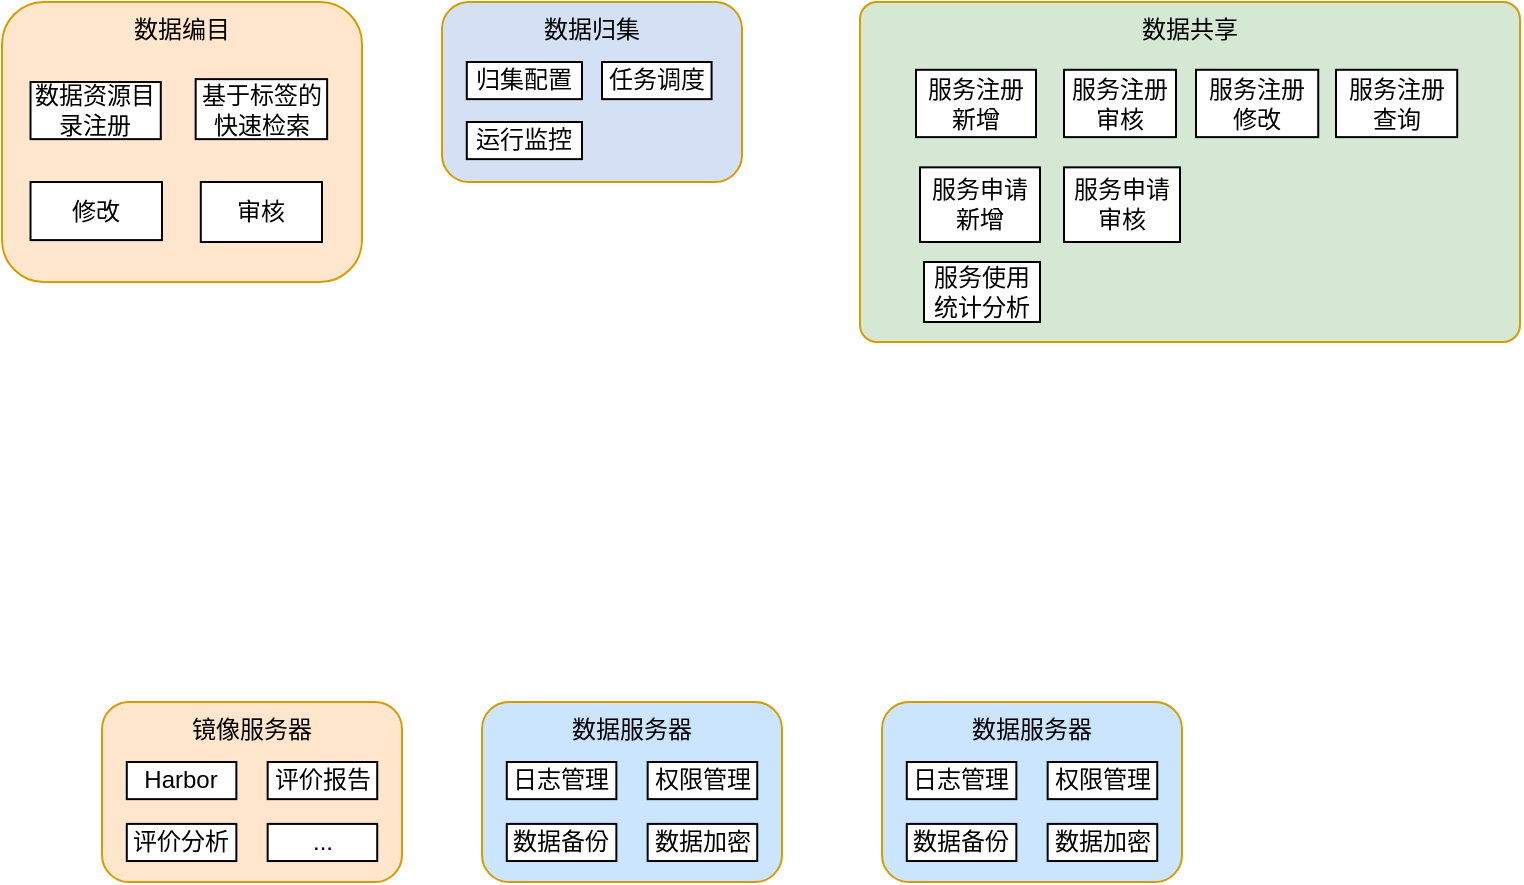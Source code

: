 <mxfile version="20.2.3" type="github">
  <diagram id="Cf0lLEK_9qnLcHxA3XWf" name="部署图">
    <mxGraphModel dx="868" dy="620" grid="1" gridSize="10" guides="1" tooltips="1" connect="1" arrows="1" fold="1" page="1" pageScale="1" pageWidth="827" pageHeight="1169" math="0" shadow="0">
      <root>
        <mxCell id="0" />
        <mxCell id="1" parent="0" />
        <mxCell id="Lmyy_30AQW-yStVO0VXv-1" value="" style="group" vertex="1" connectable="0" parent="1">
          <mxGeometry x="40" y="50" width="180" height="140" as="geometry" />
        </mxCell>
        <mxCell id="Lmyy_30AQW-yStVO0VXv-2" value="数据编目" style="rounded=1;whiteSpace=wrap;html=1;fillColor=#ffe6cc;strokeColor=#d79b00;verticalAlign=top;" vertex="1" parent="Lmyy_30AQW-yStVO0VXv-1">
          <mxGeometry width="180" height="140" as="geometry" />
        </mxCell>
        <mxCell id="Lmyy_30AQW-yStVO0VXv-3" value="基于标签的快速检索" style="rounded=0;whiteSpace=wrap;html=1;" vertex="1" parent="Lmyy_30AQW-yStVO0VXv-1">
          <mxGeometry x="96.83" y="38.57" width="65.74" height="30" as="geometry" />
        </mxCell>
        <mxCell id="Lmyy_30AQW-yStVO0VXv-4" value="数据资源目录注册" style="rounded=0;whiteSpace=wrap;html=1;" vertex="1" parent="Lmyy_30AQW-yStVO0VXv-1">
          <mxGeometry x="14.26" y="40" width="65.13" height="28.57" as="geometry" />
        </mxCell>
        <mxCell id="Lmyy_30AQW-yStVO0VXv-5" value="修改" style="rounded=0;whiteSpace=wrap;html=1;" vertex="1" parent="Lmyy_30AQW-yStVO0VXv-1">
          <mxGeometry x="14.26" y="90" width="65.74" height="29.05" as="geometry" />
        </mxCell>
        <mxCell id="Lmyy_30AQW-yStVO0VXv-6" value="审核" style="rounded=0;whiteSpace=wrap;html=1;" vertex="1" parent="Lmyy_30AQW-yStVO0VXv-1">
          <mxGeometry x="99.4" y="90" width="60.6" height="30" as="geometry" />
        </mxCell>
        <mxCell id="Lmyy_30AQW-yStVO0VXv-7" value="" style="group;fillColor=default;fillStyle=hatch;container=0;" vertex="1" connectable="0" parent="1">
          <mxGeometry x="50" y="210" width="150" height="90.001" as="geometry" />
        </mxCell>
        <mxCell id="Lmyy_30AQW-yStVO0VXv-16" value="" style="group;fillColor=default;fillStyle=hatch;" vertex="1" connectable="0" parent="1">
          <mxGeometry x="260" y="50" width="150" height="90.001" as="geometry" />
        </mxCell>
        <mxCell id="Lmyy_30AQW-yStVO0VXv-17" value="数据归集" style="rounded=1;whiteSpace=wrap;html=1;fillColor=#D4E1F5;strokeColor=#d79b00;verticalAlign=top;" vertex="1" parent="Lmyy_30AQW-yStVO0VXv-16">
          <mxGeometry width="150" height="90" as="geometry" />
        </mxCell>
        <mxCell id="Lmyy_30AQW-yStVO0VXv-18" value="归集配置" style="rounded=0;whiteSpace=wrap;html=1;" vertex="1" parent="Lmyy_30AQW-yStVO0VXv-16">
          <mxGeometry x="12.4" y="30" width="57.6" height="18.57" as="geometry" />
        </mxCell>
        <mxCell id="Lmyy_30AQW-yStVO0VXv-19" value="任务调度" style="rounded=0;whiteSpace=wrap;html=1;" vertex="1" parent="Lmyy_30AQW-yStVO0VXv-16">
          <mxGeometry x="80.001" y="29.999" width="54.783" height="18.571" as="geometry" />
        </mxCell>
        <mxCell id="Lmyy_30AQW-yStVO0VXv-20" value="运行监控" style="rounded=0;whiteSpace=wrap;html=1;" vertex="1" parent="Lmyy_30AQW-yStVO0VXv-16">
          <mxGeometry x="12.4" y="60" width="57.6" height="18.57" as="geometry" />
        </mxCell>
        <mxCell id="Lmyy_30AQW-yStVO0VXv-21" value="" style="group;fillColor=default;fillStyle=hatch;" vertex="1" connectable="0" parent="1">
          <mxGeometry x="470" y="50" width="330" height="170" as="geometry" />
        </mxCell>
        <mxCell id="Lmyy_30AQW-yStVO0VXv-22" value="" style="group" vertex="1" connectable="0" parent="Lmyy_30AQW-yStVO0VXv-21">
          <mxGeometry x="-1" width="330" height="170" as="geometry" />
        </mxCell>
        <mxCell id="Lmyy_30AQW-yStVO0VXv-23" value="数据共享" style="rounded=1;whiteSpace=wrap;html=1;fillColor=#D5E8D4;strokeColor=#d79b00;verticalAlign=top;arcSize=5;" vertex="1" parent="Lmyy_30AQW-yStVO0VXv-22">
          <mxGeometry width="330" height="170" as="geometry" />
        </mxCell>
        <mxCell id="Lmyy_30AQW-yStVO0VXv-24" value="服务注册新增" style="rounded=0;whiteSpace=wrap;html=1;" vertex="1" parent="Lmyy_30AQW-yStVO0VXv-22">
          <mxGeometry x="28" y="33.9" width="60" height="33.66" as="geometry" />
        </mxCell>
        <mxCell id="Lmyy_30AQW-yStVO0VXv-25" value="服务注册审核" style="rounded=0;whiteSpace=wrap;html=1;" vertex="1" parent="Lmyy_30AQW-yStVO0VXv-22">
          <mxGeometry x="102" y="33.9" width="56" height="33.66" as="geometry" />
        </mxCell>
        <mxCell id="Lmyy_30AQW-yStVO0VXv-26" value="服务注册修改" style="rounded=0;whiteSpace=wrap;html=1;" vertex="1" parent="Lmyy_30AQW-yStVO0VXv-22">
          <mxGeometry x="168" y="33.9" width="61.12" height="33.66" as="geometry" />
        </mxCell>
        <mxCell id="Lmyy_30AQW-yStVO0VXv-27" value="服务注册查询" style="rounded=0;whiteSpace=wrap;html=1;" vertex="1" parent="Lmyy_30AQW-yStVO0VXv-22">
          <mxGeometry x="238" y="33.9" width="60.6" height="33.66" as="geometry" />
        </mxCell>
        <mxCell id="Lmyy_30AQW-yStVO0VXv-28" value="服务申请新增" style="rounded=0;whiteSpace=wrap;html=1;" vertex="1" parent="Lmyy_30AQW-yStVO0VXv-22">
          <mxGeometry x="30" y="82.67" width="60" height="37.33" as="geometry" />
        </mxCell>
        <mxCell id="Lmyy_30AQW-yStVO0VXv-29" value="服务申请审核" style="rounded=0;whiteSpace=wrap;html=1;" vertex="1" parent="Lmyy_30AQW-yStVO0VXv-22">
          <mxGeometry x="102" y="82.67" width="58" height="37.33" as="geometry" />
        </mxCell>
        <mxCell id="Lmyy_30AQW-yStVO0VXv-30" value="服务使用统计分析" style="rounded=0;whiteSpace=wrap;html=1;" vertex="1" parent="Lmyy_30AQW-yStVO0VXv-22">
          <mxGeometry x="32" y="130" width="58" height="30" as="geometry" />
        </mxCell>
        <mxCell id="Lmyy_30AQW-yStVO0VXv-31" value="" style="group" vertex="1" connectable="0" parent="1">
          <mxGeometry x="280" y="400" width="150" height="90" as="geometry" />
        </mxCell>
        <mxCell id="Lmyy_30AQW-yStVO0VXv-32" value="数据服务器" style="rounded=1;whiteSpace=wrap;html=1;fillColor=#CCE5FF;strokeColor=#d79b00;verticalAlign=top;" vertex="1" parent="Lmyy_30AQW-yStVO0VXv-31">
          <mxGeometry width="150" height="90" as="geometry" />
        </mxCell>
        <mxCell id="Lmyy_30AQW-yStVO0VXv-33" value="数据备份" style="rounded=0;whiteSpace=wrap;html=1;" vertex="1" parent="Lmyy_30AQW-yStVO0VXv-31">
          <mxGeometry x="12.396" y="60.952" width="54.783" height="18.571" as="geometry" />
        </mxCell>
        <mxCell id="Lmyy_30AQW-yStVO0VXv-34" value="数据加密" style="rounded=0;whiteSpace=wrap;html=1;" vertex="1" parent="Lmyy_30AQW-yStVO0VXv-31">
          <mxGeometry x="82.831" y="60.952" width="54.783" height="18.571" as="geometry" />
        </mxCell>
        <mxCell id="Lmyy_30AQW-yStVO0VXv-35" value="日志管理" style="rounded=0;whiteSpace=wrap;html=1;" vertex="1" parent="Lmyy_30AQW-yStVO0VXv-31">
          <mxGeometry x="12.396" y="29.999" width="54.783" height="18.571" as="geometry" />
        </mxCell>
        <mxCell id="Lmyy_30AQW-yStVO0VXv-36" value="权限管理" style="rounded=0;whiteSpace=wrap;html=1;" vertex="1" parent="Lmyy_30AQW-yStVO0VXv-31">
          <mxGeometry x="82.831" y="29.999" width="54.783" height="18.571" as="geometry" />
        </mxCell>
        <mxCell id="Lmyy_30AQW-yStVO0VXv-37" value="" style="group" vertex="1" connectable="0" parent="1">
          <mxGeometry x="90" y="400" width="150" height="90" as="geometry" />
        </mxCell>
        <mxCell id="Lmyy_30AQW-yStVO0VXv-38" value="镜像服务器" style="rounded=1;whiteSpace=wrap;html=1;fillColor=#ffe6cc;strokeColor=#d79b00;verticalAlign=top;" vertex="1" parent="Lmyy_30AQW-yStVO0VXv-37">
          <mxGeometry width="150" height="90" as="geometry" />
        </mxCell>
        <mxCell id="Lmyy_30AQW-yStVO0VXv-39" value="评价分析" style="rounded=0;whiteSpace=wrap;html=1;" vertex="1" parent="Lmyy_30AQW-yStVO0VXv-37">
          <mxGeometry x="12.396" y="60.952" width="54.783" height="18.571" as="geometry" />
        </mxCell>
        <mxCell id="Lmyy_30AQW-yStVO0VXv-40" value="..." style="rounded=0;whiteSpace=wrap;html=1;" vertex="1" parent="Lmyy_30AQW-yStVO0VXv-37">
          <mxGeometry x="82.831" y="60.952" width="54.783" height="18.571" as="geometry" />
        </mxCell>
        <mxCell id="Lmyy_30AQW-yStVO0VXv-41" value="Harbor" style="rounded=0;whiteSpace=wrap;html=1;" vertex="1" parent="Lmyy_30AQW-yStVO0VXv-37">
          <mxGeometry x="12.396" y="29.999" width="54.783" height="18.571" as="geometry" />
        </mxCell>
        <mxCell id="Lmyy_30AQW-yStVO0VXv-42" value="评价报告" style="rounded=0;whiteSpace=wrap;html=1;" vertex="1" parent="Lmyy_30AQW-yStVO0VXv-37">
          <mxGeometry x="82.831" y="29.999" width="54.783" height="18.571" as="geometry" />
        </mxCell>
        <mxCell id="Lmyy_30AQW-yStVO0VXv-45" value="" style="group" vertex="1" connectable="0" parent="1">
          <mxGeometry x="480" y="400" width="150" height="90" as="geometry" />
        </mxCell>
        <mxCell id="Lmyy_30AQW-yStVO0VXv-46" value="数据服务器" style="rounded=1;whiteSpace=wrap;html=1;fillColor=#CCE5FF;strokeColor=#d79b00;verticalAlign=top;" vertex="1" parent="Lmyy_30AQW-yStVO0VXv-45">
          <mxGeometry width="150" height="90" as="geometry" />
        </mxCell>
        <mxCell id="Lmyy_30AQW-yStVO0VXv-47" value="数据备份" style="rounded=0;whiteSpace=wrap;html=1;" vertex="1" parent="Lmyy_30AQW-yStVO0VXv-45">
          <mxGeometry x="12.396" y="60.952" width="54.783" height="18.571" as="geometry" />
        </mxCell>
        <mxCell id="Lmyy_30AQW-yStVO0VXv-48" value="数据加密" style="rounded=0;whiteSpace=wrap;html=1;" vertex="1" parent="Lmyy_30AQW-yStVO0VXv-45">
          <mxGeometry x="82.831" y="60.952" width="54.783" height="18.571" as="geometry" />
        </mxCell>
        <mxCell id="Lmyy_30AQW-yStVO0VXv-49" value="日志管理" style="rounded=0;whiteSpace=wrap;html=1;" vertex="1" parent="Lmyy_30AQW-yStVO0VXv-45">
          <mxGeometry x="12.396" y="29.999" width="54.783" height="18.571" as="geometry" />
        </mxCell>
        <mxCell id="Lmyy_30AQW-yStVO0VXv-50" value="权限管理" style="rounded=0;whiteSpace=wrap;html=1;" vertex="1" parent="Lmyy_30AQW-yStVO0VXv-45">
          <mxGeometry x="82.831" y="29.999" width="54.783" height="18.571" as="geometry" />
        </mxCell>
      </root>
    </mxGraphModel>
  </diagram>
</mxfile>
